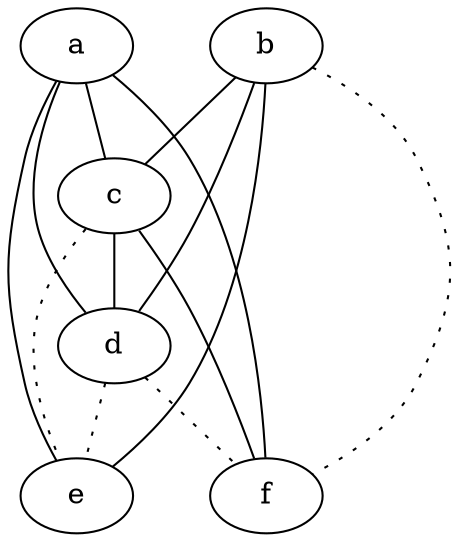 graph {
a -- c;
a -- d;
a -- e;
a -- f;
b -- c;
b -- d;
b -- e;
b -- f [style=dotted];
c -- d;
c -- e [style=dotted];
c -- f;
d -- e [style=dotted];
d -- f [style=dotted];
}
